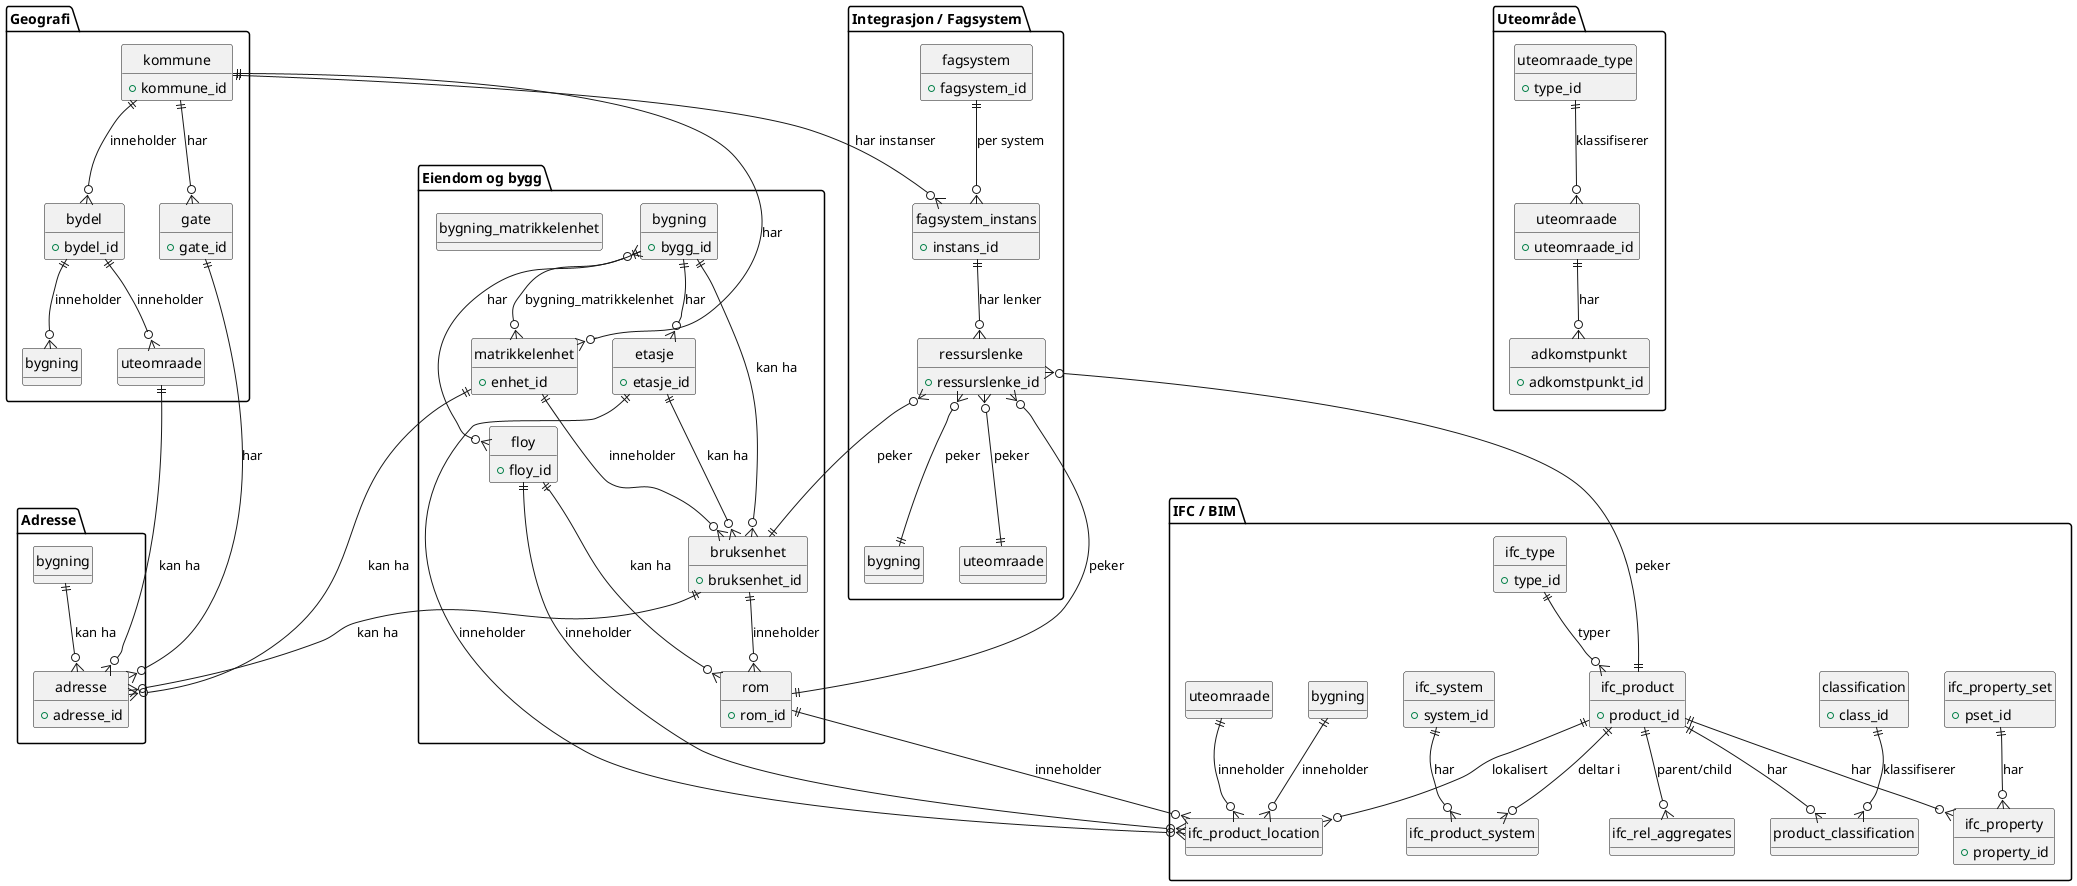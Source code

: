 @startuml
hide circle
hide methods
hide stereotypes

' --- Geografi ---
package "Geografi" {
  entity kommune {
    +kommune_id
  }
  entity bydel {
    +bydel_id
  }
  entity gate {
    +gate_id
  }

  kommune ||--o{ bydel : "inneholder"
  kommune ||--o{ gate : "har"
  bydel ||--o{ bygning : "inneholder"
  bydel ||--o{ uteomraade : "inneholder"
}

' --- Eiendom og bygg ---
package "Eiendom og bygg" {
  entity matrikkelenhet {
    +enhet_id
  }
  entity bygning {
    +bygg_id
  }
  entity bygning_matrikkelenhet {
  }
  entity floy {
    +floy_id
  }
  entity etasje {
    +etasje_id
  }
  entity bruksenhet {
    +bruksenhet_id
  }
  entity rom {
    +rom_id
  }

  kommune ||--o{ matrikkelenhet : "har"
  matrikkelenhet ||--o{ bruksenhet : "inneholder"
  bygning ||--o{ floy : "har"
  bygning ||--o{ etasje : "har"
  bygning ||--o{ bruksenhet : "kan ha"
  etasje ||--o{ bruksenhet : "kan ha"
  bruksenhet ||--o{ rom : "inneholder"
  floy ||--o{ rom : "kan ha"
  bygning }o--o{ matrikkelenhet : "bygning_matrikkelenhet"
}

' --- Adresse ---
package "Adresse" {
  entity adresse {
    +adresse_id
  }

  gate ||--o{ adresse : "har"
  matrikkelenhet ||--o{ adresse : "kan ha"
  bygning ||--o{ adresse : "kan ha"
  bruksenhet ||--o{ adresse : "kan ha"
  uteomraade ||--o{ adresse : "kan ha"
}

' --- Uteområde ---
package "Uteområde" {
  entity uteomraade_type {
    +type_id
  }
  entity uteomraade {
    +uteomraade_id
  }
  entity adkomstpunkt {
    +adkomstpunkt_id
  }

  uteomraade_type ||--o{ uteomraade : "klassifiserer"
  uteomraade ||--o{ adkomstpunkt : "har"
}

' --- IFC / BIM ---
package "IFC / BIM" {
  entity ifc_type {
    +type_id
  }
  entity ifc_product {
    +product_id
  }
  entity ifc_product_location {
  }
  entity ifc_system {
    +system_id
  }
  entity ifc_product_system {
  }
  entity ifc_rel_aggregates {
  }
  entity classification {
    +class_id
  }
  entity product_classification {
  }
  entity ifc_property_set {
    +pset_id
  }
  entity ifc_property {
    +property_id
  }

  ifc_type ||--o{ ifc_product : "typer"
  ifc_product ||--o{ ifc_product_location : "lokalisert"
  bygning ||--o{ ifc_product_location : inneholder
  floy ||--o{ ifc_product_location : inneholder
  etasje ||--o{ ifc_product_location : inneholder
  rom ||--o{ ifc_product_location : inneholder
  uteomraade ||--o{ ifc_product_location : inneholder

  ifc_system ||--o{ ifc_product_system : "har"
  ifc_product ||--o{ ifc_product_system : "deltar i"
  ifc_product ||--o{ ifc_rel_aggregates : "parent/child"
  classification ||--o{ product_classification : "klassifiserer"
  ifc_product ||--o{ product_classification : "har"
  ifc_property_set ||--o{ ifc_property : "har"
  ifc_product ||--o{ ifc_property : "har"
}

' --- Integrasjon / Fagsystem ---
package "Integrasjon / Fagsystem" {
  entity fagsystem {
    +fagsystem_id
  }
  entity fagsystem_instans {
    +instans_id
  }
  entity ressurslenke {
    +ressurslenke_id
  }

  fagsystem ||--o{ fagsystem_instans : "per system"
  kommune ||--o{ fagsystem_instans : "har instanser"
  fagsystem_instans ||--o{ ressurslenke : "har lenker"

  ressurslenke }o--|| bygning : peker
  ressurslenke }o--|| bruksenhet : peker
  ressurslenke }o--|| rom : peker
  ressurslenke }o--|| uteomraade : peker
  ressurslenke }o--|| ifc_product : peker
}
@enduml
